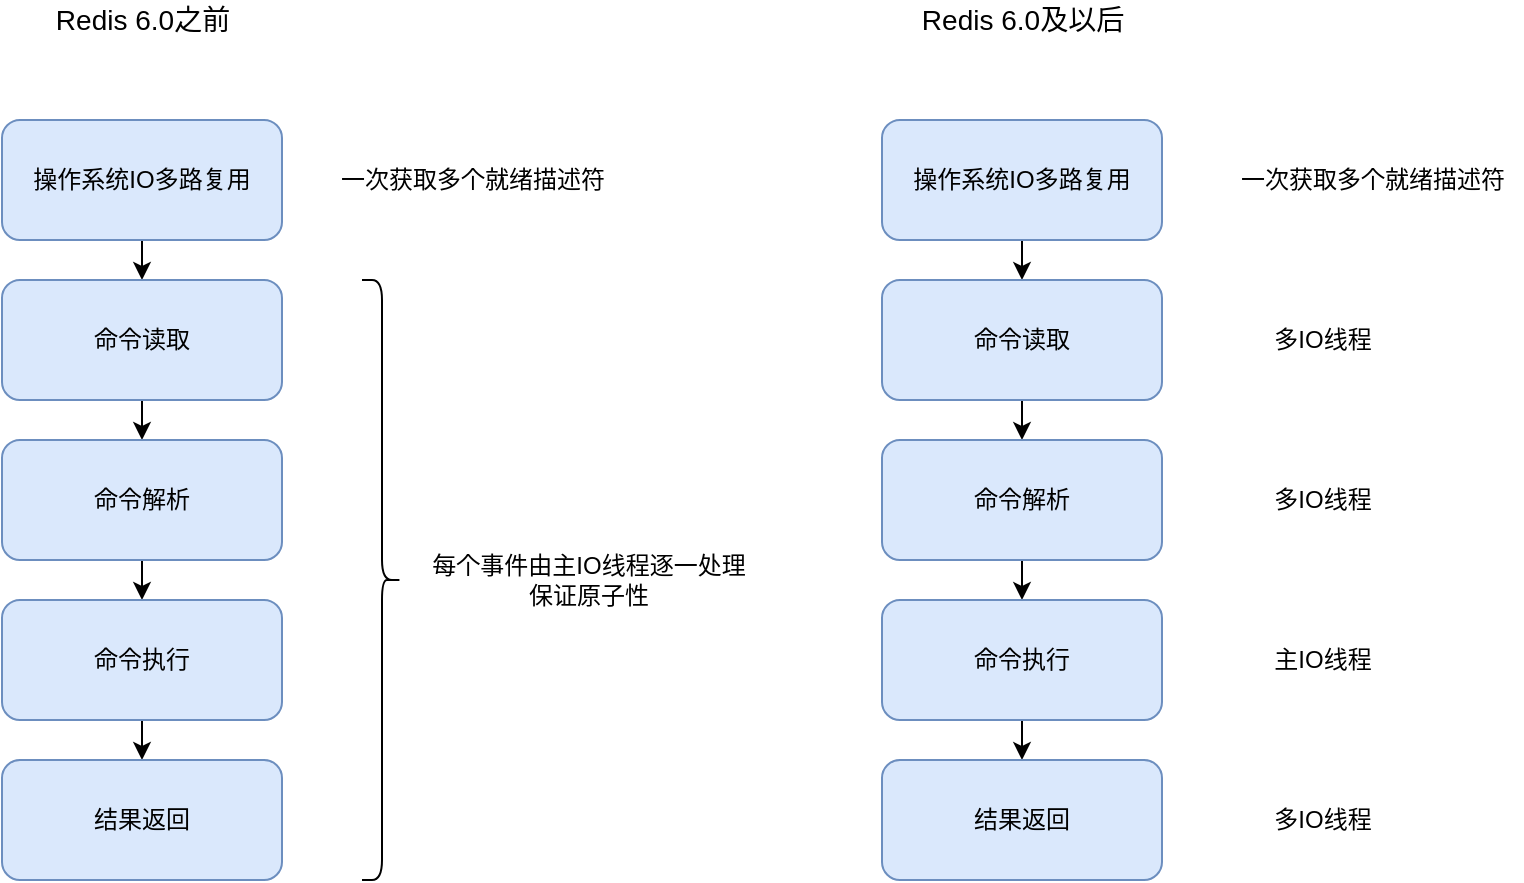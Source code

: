 <mxfile version="15.8.4" type="device"><diagram id="aLG9VcKUYIdeEZUqfCTu" name="第 1 页"><mxGraphModel dx="1773" dy="625" grid="1" gridSize="10" guides="1" tooltips="1" connect="1" arrows="1" fold="1" page="1" pageScale="1" pageWidth="827" pageHeight="1169" math="0" shadow="0"><root><mxCell id="0"/><mxCell id="1" parent="0"/><mxCell id="69TwrPw7ZM5dfJBA7cKg-12" style="edgeStyle=orthogonalEdgeStyle;rounded=0;orthogonalLoop=1;jettySize=auto;html=1;exitX=0.5;exitY=1;exitDx=0;exitDy=0;entryX=0.5;entryY=0;entryDx=0;entryDy=0;" edge="1" parent="1" source="69TwrPw7ZM5dfJBA7cKg-1" target="69TwrPw7ZM5dfJBA7cKg-3"><mxGeometry relative="1" as="geometry"/></mxCell><mxCell id="69TwrPw7ZM5dfJBA7cKg-1" value="操作系统IO多路复用" style="rounded=1;whiteSpace=wrap;html=1;fillColor=#dae8fc;strokeColor=#6c8ebf;" vertex="1" parent="1"><mxGeometry x="240" y="180" width="140" height="60" as="geometry"/></mxCell><mxCell id="69TwrPw7ZM5dfJBA7cKg-2" value="一次获取多个就绪描述符" style="text;html=1;align=center;verticalAlign=middle;resizable=0;points=[];autosize=1;strokeColor=none;fillColor=none;" vertex="1" parent="1"><mxGeometry x="410" y="200" width="150" height="20" as="geometry"/></mxCell><mxCell id="69TwrPw7ZM5dfJBA7cKg-13" style="edgeStyle=orthogonalEdgeStyle;rounded=0;orthogonalLoop=1;jettySize=auto;html=1;exitX=0.5;exitY=1;exitDx=0;exitDy=0;entryX=0.5;entryY=0;entryDx=0;entryDy=0;" edge="1" parent="1" source="69TwrPw7ZM5dfJBA7cKg-3" target="69TwrPw7ZM5dfJBA7cKg-4"><mxGeometry relative="1" as="geometry"/></mxCell><mxCell id="69TwrPw7ZM5dfJBA7cKg-3" value="命令读取" style="rounded=1;whiteSpace=wrap;html=1;fillColor=#dae8fc;strokeColor=#6c8ebf;" vertex="1" parent="1"><mxGeometry x="240" y="260" width="140" height="60" as="geometry"/></mxCell><mxCell id="69TwrPw7ZM5dfJBA7cKg-14" style="edgeStyle=orthogonalEdgeStyle;rounded=0;orthogonalLoop=1;jettySize=auto;html=1;exitX=0.5;exitY=1;exitDx=0;exitDy=0;entryX=0.5;entryY=0;entryDx=0;entryDy=0;" edge="1" parent="1" source="69TwrPw7ZM5dfJBA7cKg-4" target="69TwrPw7ZM5dfJBA7cKg-5"><mxGeometry relative="1" as="geometry"/></mxCell><mxCell id="69TwrPw7ZM5dfJBA7cKg-4" value="命令解析" style="rounded=1;whiteSpace=wrap;html=1;fillColor=#dae8fc;strokeColor=#6c8ebf;" vertex="1" parent="1"><mxGeometry x="240" y="340" width="140" height="60" as="geometry"/></mxCell><mxCell id="69TwrPw7ZM5dfJBA7cKg-15" style="edgeStyle=orthogonalEdgeStyle;rounded=0;orthogonalLoop=1;jettySize=auto;html=1;exitX=0.5;exitY=1;exitDx=0;exitDy=0;entryX=0.5;entryY=0;entryDx=0;entryDy=0;" edge="1" parent="1" source="69TwrPw7ZM5dfJBA7cKg-5" target="69TwrPw7ZM5dfJBA7cKg-6"><mxGeometry relative="1" as="geometry"/></mxCell><mxCell id="69TwrPw7ZM5dfJBA7cKg-5" value="命令执行" style="rounded=1;whiteSpace=wrap;html=1;fillColor=#dae8fc;strokeColor=#6c8ebf;" vertex="1" parent="1"><mxGeometry x="240" y="420" width="140" height="60" as="geometry"/></mxCell><mxCell id="69TwrPw7ZM5dfJBA7cKg-6" value="结果返回" style="rounded=1;whiteSpace=wrap;html=1;fillColor=#dae8fc;strokeColor=#6c8ebf;" vertex="1" parent="1"><mxGeometry x="240" y="500" width="140" height="60" as="geometry"/></mxCell><mxCell id="69TwrPw7ZM5dfJBA7cKg-7" value="多IO线程" style="text;html=1;align=center;verticalAlign=middle;resizable=0;points=[];autosize=1;strokeColor=none;fillColor=none;" vertex="1" parent="1"><mxGeometry x="430" y="280" width="60" height="20" as="geometry"/></mxCell><mxCell id="69TwrPw7ZM5dfJBA7cKg-8" value="多IO线程" style="text;html=1;align=center;verticalAlign=middle;resizable=0;points=[];autosize=1;strokeColor=none;fillColor=none;" vertex="1" parent="1"><mxGeometry x="430" y="360" width="60" height="20" as="geometry"/></mxCell><mxCell id="69TwrPw7ZM5dfJBA7cKg-9" value="主IO线程" style="text;html=1;align=center;verticalAlign=middle;resizable=0;points=[];autosize=1;strokeColor=none;fillColor=none;" vertex="1" parent="1"><mxGeometry x="430" y="440" width="60" height="20" as="geometry"/></mxCell><mxCell id="69TwrPw7ZM5dfJBA7cKg-10" value="多IO线程" style="text;html=1;align=center;verticalAlign=middle;resizable=0;points=[];autosize=1;strokeColor=none;fillColor=none;" vertex="1" parent="1"><mxGeometry x="430" y="520" width="60" height="20" as="geometry"/></mxCell><mxCell id="69TwrPw7ZM5dfJBA7cKg-16" style="edgeStyle=orthogonalEdgeStyle;rounded=0;orthogonalLoop=1;jettySize=auto;html=1;exitX=0.5;exitY=1;exitDx=0;exitDy=0;entryX=0.5;entryY=0;entryDx=0;entryDy=0;" edge="1" parent="1" source="69TwrPw7ZM5dfJBA7cKg-17" target="69TwrPw7ZM5dfJBA7cKg-20"><mxGeometry relative="1" as="geometry"/></mxCell><mxCell id="69TwrPw7ZM5dfJBA7cKg-17" value="操作系统IO多路复用" style="rounded=1;whiteSpace=wrap;html=1;fillColor=#dae8fc;strokeColor=#6c8ebf;" vertex="1" parent="1"><mxGeometry x="-200" y="180" width="140" height="60" as="geometry"/></mxCell><mxCell id="69TwrPw7ZM5dfJBA7cKg-18" value="一次获取多个就绪描述符" style="text;html=1;align=center;verticalAlign=middle;resizable=0;points=[];autosize=1;strokeColor=none;fillColor=none;" vertex="1" parent="1"><mxGeometry x="-40" y="200" width="150" height="20" as="geometry"/></mxCell><mxCell id="69TwrPw7ZM5dfJBA7cKg-19" style="edgeStyle=orthogonalEdgeStyle;rounded=0;orthogonalLoop=1;jettySize=auto;html=1;exitX=0.5;exitY=1;exitDx=0;exitDy=0;entryX=0.5;entryY=0;entryDx=0;entryDy=0;" edge="1" parent="1" source="69TwrPw7ZM5dfJBA7cKg-20" target="69TwrPw7ZM5dfJBA7cKg-22"><mxGeometry relative="1" as="geometry"/></mxCell><mxCell id="69TwrPw7ZM5dfJBA7cKg-20" value="命令读取" style="rounded=1;whiteSpace=wrap;html=1;fillColor=#dae8fc;strokeColor=#6c8ebf;" vertex="1" parent="1"><mxGeometry x="-200" y="260" width="140" height="60" as="geometry"/></mxCell><mxCell id="69TwrPw7ZM5dfJBA7cKg-21" style="edgeStyle=orthogonalEdgeStyle;rounded=0;orthogonalLoop=1;jettySize=auto;html=1;exitX=0.5;exitY=1;exitDx=0;exitDy=0;entryX=0.5;entryY=0;entryDx=0;entryDy=0;" edge="1" parent="1" source="69TwrPw7ZM5dfJBA7cKg-22" target="69TwrPw7ZM5dfJBA7cKg-24"><mxGeometry relative="1" as="geometry"/></mxCell><mxCell id="69TwrPw7ZM5dfJBA7cKg-22" value="命令解析" style="rounded=1;whiteSpace=wrap;html=1;fillColor=#dae8fc;strokeColor=#6c8ebf;" vertex="1" parent="1"><mxGeometry x="-200" y="340" width="140" height="60" as="geometry"/></mxCell><mxCell id="69TwrPw7ZM5dfJBA7cKg-23" style="edgeStyle=orthogonalEdgeStyle;rounded=0;orthogonalLoop=1;jettySize=auto;html=1;exitX=0.5;exitY=1;exitDx=0;exitDy=0;entryX=0.5;entryY=0;entryDx=0;entryDy=0;" edge="1" parent="1" source="69TwrPw7ZM5dfJBA7cKg-24" target="69TwrPw7ZM5dfJBA7cKg-25"><mxGeometry relative="1" as="geometry"/></mxCell><mxCell id="69TwrPw7ZM5dfJBA7cKg-24" value="命令执行" style="rounded=1;whiteSpace=wrap;html=1;fillColor=#dae8fc;strokeColor=#6c8ebf;" vertex="1" parent="1"><mxGeometry x="-200" y="420" width="140" height="60" as="geometry"/></mxCell><mxCell id="69TwrPw7ZM5dfJBA7cKg-25" value="结果返回" style="rounded=1;whiteSpace=wrap;html=1;fillColor=#dae8fc;strokeColor=#6c8ebf;" vertex="1" parent="1"><mxGeometry x="-200" y="500" width="140" height="60" as="geometry"/></mxCell><mxCell id="69TwrPw7ZM5dfJBA7cKg-30" value="" style="shape=curlyBracket;whiteSpace=wrap;html=1;rounded=1;flipH=1;size=0.5;" vertex="1" parent="1"><mxGeometry x="-20" y="260" width="20" height="300" as="geometry"/></mxCell><mxCell id="69TwrPw7ZM5dfJBA7cKg-31" value="每个事件由主IO线程逐一处理&lt;br&gt;保证原子性" style="text;html=1;align=center;verticalAlign=middle;resizable=0;points=[];autosize=1;strokeColor=none;fillColor=none;" vertex="1" parent="1"><mxGeometry x="8" y="395" width="170" height="30" as="geometry"/></mxCell><mxCell id="69TwrPw7ZM5dfJBA7cKg-32" value="&lt;font style=&quot;font-size: 14px&quot;&gt;Redis 6.0之前&lt;/font&gt;" style="text;html=1;align=center;verticalAlign=middle;resizable=0;points=[];autosize=1;strokeColor=none;fillColor=none;" vertex="1" parent="1"><mxGeometry x="-180" y="120" width="100" height="20" as="geometry"/></mxCell><mxCell id="69TwrPw7ZM5dfJBA7cKg-33" value="&lt;font style=&quot;font-size: 14px&quot;&gt;Redis 6.0及以后&lt;/font&gt;" style="text;html=1;align=center;verticalAlign=middle;resizable=0;points=[];autosize=1;strokeColor=none;fillColor=none;" vertex="1" parent="1"><mxGeometry x="250" y="120" width="120" height="20" as="geometry"/></mxCell></root></mxGraphModel></diagram></mxfile>